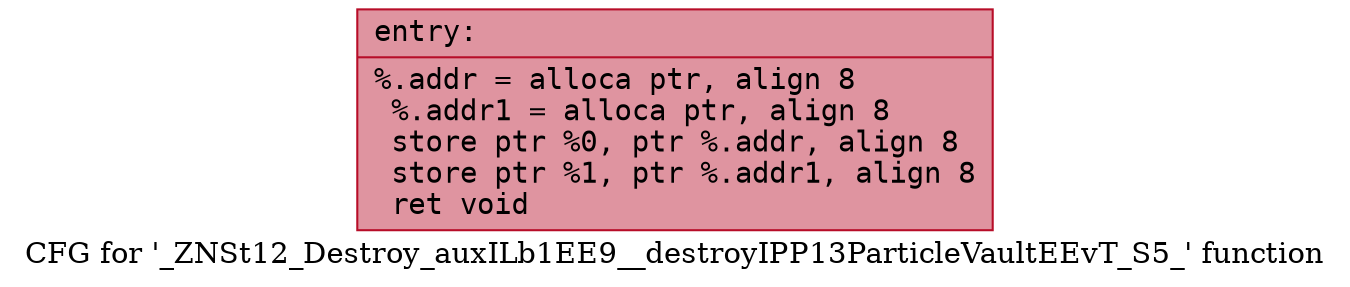 digraph "CFG for '_ZNSt12_Destroy_auxILb1EE9__destroyIPP13ParticleVaultEEvT_S5_' function" {
	label="CFG for '_ZNSt12_Destroy_auxILb1EE9__destroyIPP13ParticleVaultEEvT_S5_' function";

	Node0x5590711587c0 [shape=record,color="#b70d28ff", style=filled, fillcolor="#b70d2870" fontname="Courier",label="{entry:\l|  %.addr = alloca ptr, align 8\l  %.addr1 = alloca ptr, align 8\l  store ptr %0, ptr %.addr, align 8\l  store ptr %1, ptr %.addr1, align 8\l  ret void\l}"];
}
